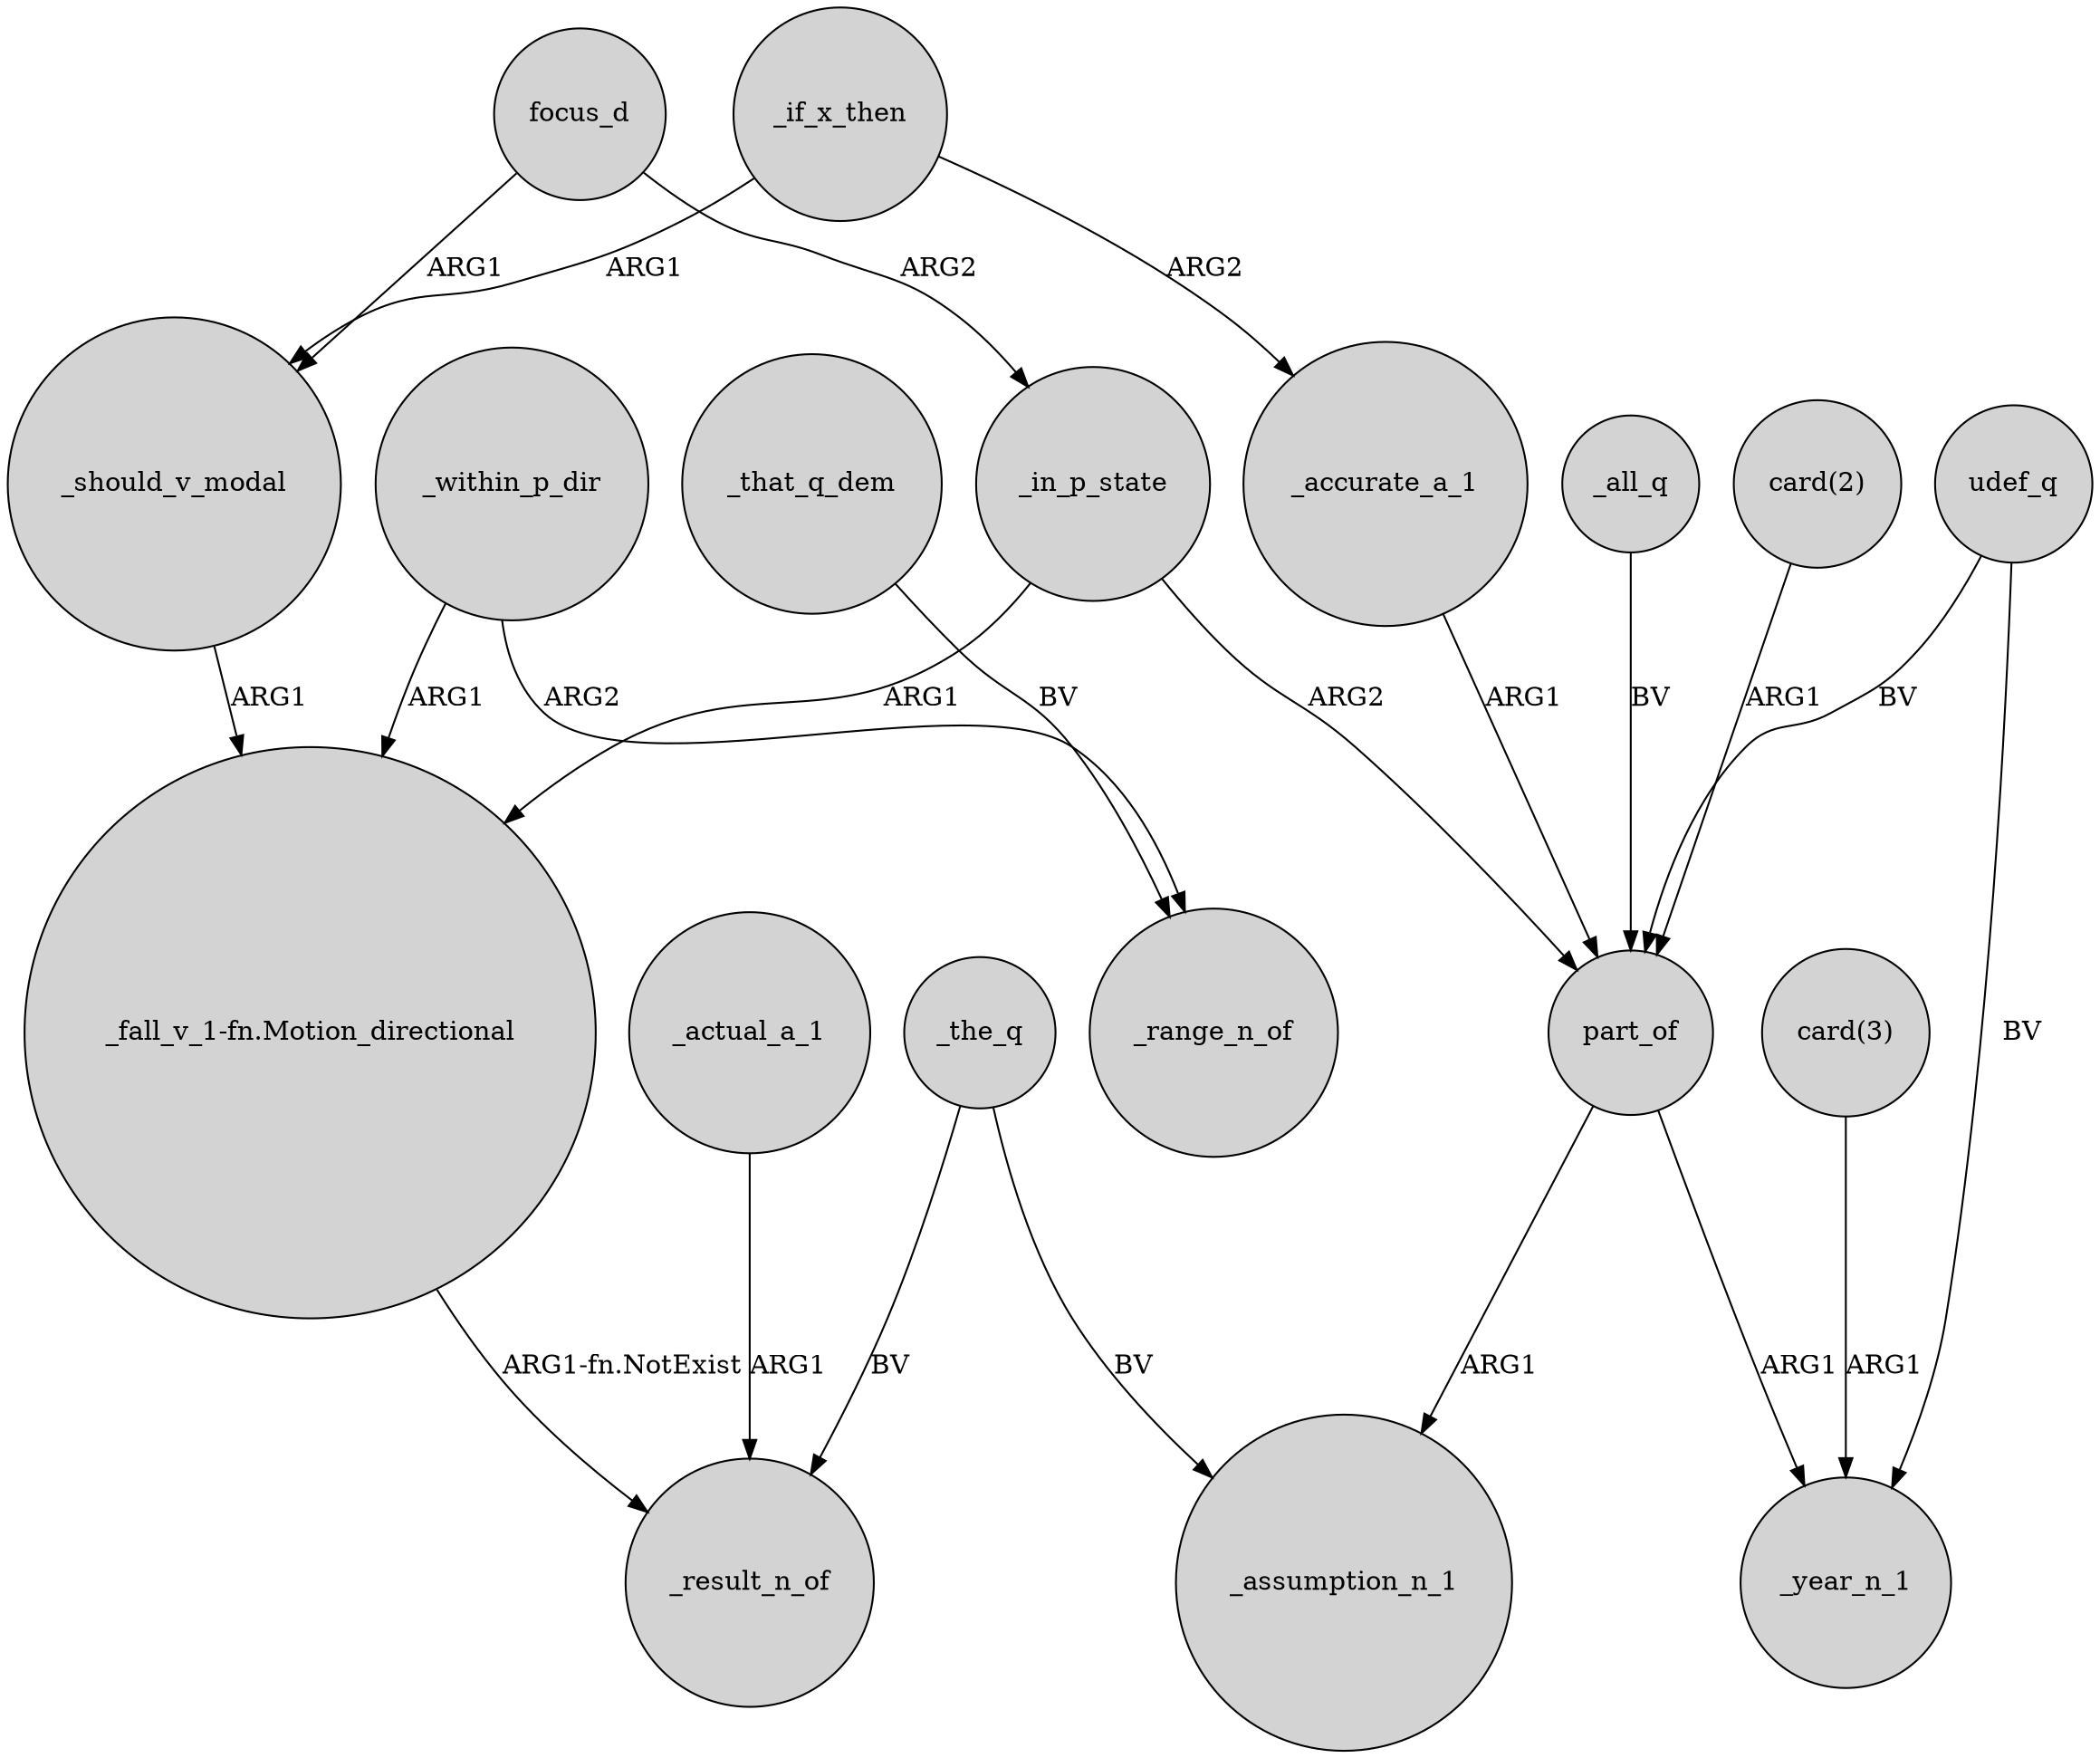 digraph {
	node [shape=circle style=filled]
	"_fall_v_1-fn.Motion_directional" -> _result_n_of [label="ARG1-fn.NotExist"]
	udef_q -> part_of [label=BV]
	_all_q -> part_of [label=BV]
	_the_q -> _result_n_of [label=BV]
	focus_d -> _in_p_state [label=ARG2]
	_should_v_modal -> "_fall_v_1-fn.Motion_directional" [label=ARG1]
	"card(2)" -> part_of [label=ARG1]
	_within_p_dir -> _range_n_of [label=ARG2]
	_the_q -> _assumption_n_1 [label=BV]
	_that_q_dem -> _range_n_of [label=BV]
	_if_x_then -> _should_v_modal [label=ARG1]
	focus_d -> _should_v_modal [label=ARG1]
	_accurate_a_1 -> part_of [label=ARG1]
	_in_p_state -> part_of [label=ARG2]
	"card(3)" -> _year_n_1 [label=ARG1]
	_within_p_dir -> "_fall_v_1-fn.Motion_directional" [label=ARG1]
	_actual_a_1 -> _result_n_of [label=ARG1]
	_if_x_then -> _accurate_a_1 [label=ARG2]
	udef_q -> _year_n_1 [label=BV]
	part_of -> _year_n_1 [label=ARG1]
	part_of -> _assumption_n_1 [label=ARG1]
	_in_p_state -> "_fall_v_1-fn.Motion_directional" [label=ARG1]
}
